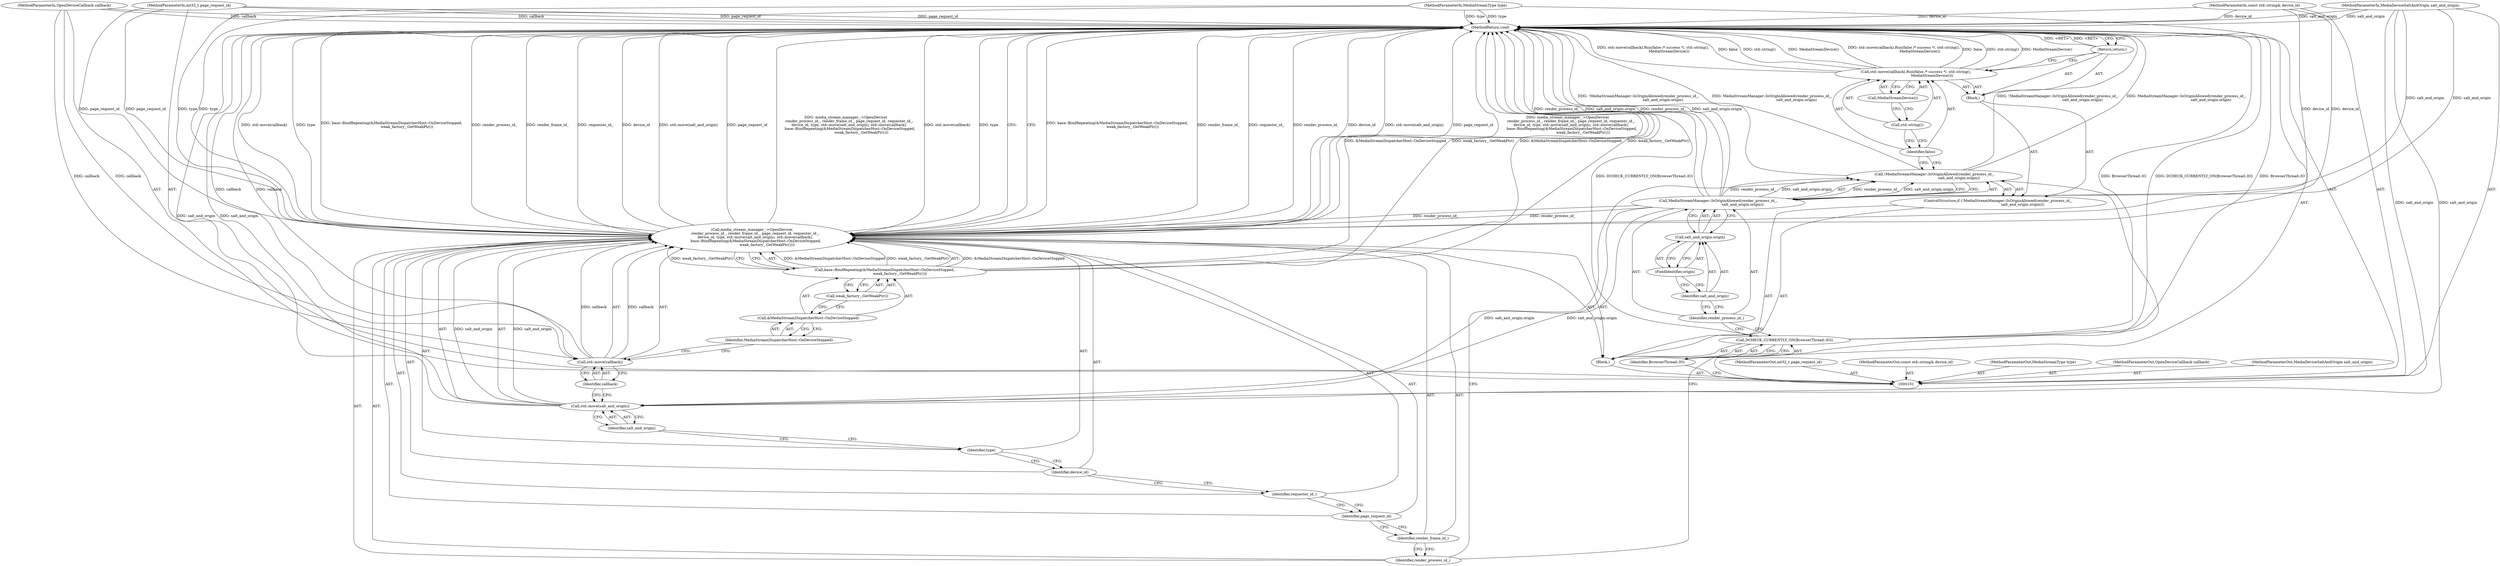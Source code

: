 digraph "0_Chrome_971548cdca2d4c0a6fedd3db0c94372c2a27eac3_5" {
"1000138" [label="(MethodReturn,void)"];
"1000119" [label="(Identifier,false)"];
"1000118" [label="(Call,std::move(callback).Run(false /* success */, std::string(),\n                            MediaStreamDevice()))"];
"1000120" [label="(Call,std::string())"];
"1000121" [label="(Call,MediaStreamDevice())"];
"1000122" [label="(Return,return;)"];
"1000123" [label="(Call,media_stream_manager_->OpenDevice(\n      render_process_id_, render_frame_id_, page_request_id, requester_id_,\n      device_id, type, std::move(salt_and_origin), std::move(callback),\n       base::BindRepeating(&MediaStreamDispatcherHost::OnDeviceStopped,\n                           weak_factory_.GetWeakPtr())))"];
"1000125" [label="(Identifier,render_frame_id_)"];
"1000126" [label="(Identifier,page_request_id)"];
"1000124" [label="(Identifier,render_process_id_)"];
"1000127" [label="(Identifier,requester_id_)"];
"1000129" [label="(Identifier,type)"];
"1000130" [label="(Call,std::move(salt_and_origin))"];
"1000131" [label="(Identifier,salt_and_origin)"];
"1000132" [label="(Call,std::move(callback))"];
"1000128" [label="(Identifier,device_id)"];
"1000133" [label="(Identifier,callback)"];
"1000135" [label="(Call,&MediaStreamDispatcherHost::OnDeviceStopped)"];
"1000136" [label="(Identifier,MediaStreamDispatcherHost::OnDeviceStopped)"];
"1000134" [label="(Call,base::BindRepeating(&MediaStreamDispatcherHost::OnDeviceStopped,\n                           weak_factory_.GetWeakPtr()))"];
"1000137" [label="(Call,weak_factory_.GetWeakPtr())"];
"1000102" [label="(MethodParameterIn,int32_t page_request_id)"];
"1000205" [label="(MethodParameterOut,int32_t page_request_id)"];
"1000103" [label="(MethodParameterIn,const std::string& device_id)"];
"1000206" [label="(MethodParameterOut,const std::string& device_id)"];
"1000104" [label="(MethodParameterIn,MediaStreamType type)"];
"1000207" [label="(MethodParameterOut,MediaStreamType type)"];
"1000105" [label="(MethodParameterIn,OpenDeviceCallback callback)"];
"1000208" [label="(MethodParameterOut,OpenDeviceCallback callback)"];
"1000106" [label="(MethodParameterIn,MediaDeviceSaltAndOrigin salt_and_origin)"];
"1000209" [label="(MethodParameterOut,MediaDeviceSaltAndOrigin salt_and_origin)"];
"1000107" [label="(Block,)"];
"1000108" [label="(Call,DCHECK_CURRENTLY_ON(BrowserThread::IO))"];
"1000109" [label="(Identifier,BrowserThread::IO)"];
"1000110" [label="(ControlStructure,if (!MediaStreamManager::IsOriginAllowed(render_process_id_,\n                                           salt_and_origin.origin)))"];
"1000113" [label="(Identifier,render_process_id_)"];
"1000111" [label="(Call,!MediaStreamManager::IsOriginAllowed(render_process_id_,\n                                           salt_and_origin.origin))"];
"1000112" [label="(Call,MediaStreamManager::IsOriginAllowed(render_process_id_,\n                                           salt_and_origin.origin))"];
"1000114" [label="(Call,salt_and_origin.origin)"];
"1000115" [label="(Identifier,salt_and_origin)"];
"1000116" [label="(FieldIdentifier,origin)"];
"1000117" [label="(Block,)"];
"1000138" -> "1000101"  [label="AST: "];
"1000138" -> "1000122"  [label="CFG: "];
"1000138" -> "1000123"  [label="CFG: "];
"1000122" -> "1000138"  [label="DDG: <RET>"];
"1000123" -> "1000138"  [label="DDG: render_frame_id_"];
"1000123" -> "1000138"  [label="DDG: requester_id_"];
"1000123" -> "1000138"  [label="DDG: device_id"];
"1000123" -> "1000138"  [label="DDG: std::move(salt_and_origin)"];
"1000123" -> "1000138"  [label="DDG: page_request_id"];
"1000123" -> "1000138"  [label="DDG: media_stream_manager_->OpenDevice(\n      render_process_id_, render_frame_id_, page_request_id, requester_id_,\n      device_id, type, std::move(salt_and_origin), std::move(callback),\n       base::BindRepeating(&MediaStreamDispatcherHost::OnDeviceStopped,\n                           weak_factory_.GetWeakPtr()))"];
"1000123" -> "1000138"  [label="DDG: std::move(callback)"];
"1000123" -> "1000138"  [label="DDG: type"];
"1000123" -> "1000138"  [label="DDG: base::BindRepeating(&MediaStreamDispatcherHost::OnDeviceStopped,\n                           weak_factory_.GetWeakPtr())"];
"1000123" -> "1000138"  [label="DDG: render_process_id_"];
"1000108" -> "1000138"  [label="DDG: DCHECK_CURRENTLY_ON(BrowserThread::IO)"];
"1000108" -> "1000138"  [label="DDG: BrowserThread::IO"];
"1000104" -> "1000138"  [label="DDG: type"];
"1000105" -> "1000138"  [label="DDG: callback"];
"1000112" -> "1000138"  [label="DDG: salt_and_origin.origin"];
"1000112" -> "1000138"  [label="DDG: render_process_id_"];
"1000118" -> "1000138"  [label="DDG: MediaStreamDevice()"];
"1000118" -> "1000138"  [label="DDG: std::move(callback).Run(false /* success */, std::string(),\n                            MediaStreamDevice())"];
"1000118" -> "1000138"  [label="DDG: false"];
"1000118" -> "1000138"  [label="DDG: std::string()"];
"1000111" -> "1000138"  [label="DDG: !MediaStreamManager::IsOriginAllowed(render_process_id_,\n                                           salt_and_origin.origin)"];
"1000111" -> "1000138"  [label="DDG: MediaStreamManager::IsOriginAllowed(render_process_id_,\n                                           salt_and_origin.origin)"];
"1000103" -> "1000138"  [label="DDG: device_id"];
"1000132" -> "1000138"  [label="DDG: callback"];
"1000102" -> "1000138"  [label="DDG: page_request_id"];
"1000134" -> "1000138"  [label="DDG: &MediaStreamDispatcherHost::OnDeviceStopped"];
"1000134" -> "1000138"  [label="DDG: weak_factory_.GetWeakPtr()"];
"1000106" -> "1000138"  [label="DDG: salt_and_origin"];
"1000130" -> "1000138"  [label="DDG: salt_and_origin"];
"1000119" -> "1000118"  [label="AST: "];
"1000119" -> "1000111"  [label="CFG: "];
"1000120" -> "1000119"  [label="CFG: "];
"1000118" -> "1000117"  [label="AST: "];
"1000118" -> "1000121"  [label="CFG: "];
"1000119" -> "1000118"  [label="AST: "];
"1000120" -> "1000118"  [label="AST: "];
"1000121" -> "1000118"  [label="AST: "];
"1000122" -> "1000118"  [label="CFG: "];
"1000118" -> "1000138"  [label="DDG: MediaStreamDevice()"];
"1000118" -> "1000138"  [label="DDG: std::move(callback).Run(false /* success */, std::string(),\n                            MediaStreamDevice())"];
"1000118" -> "1000138"  [label="DDG: false"];
"1000118" -> "1000138"  [label="DDG: std::string()"];
"1000120" -> "1000118"  [label="AST: "];
"1000120" -> "1000119"  [label="CFG: "];
"1000121" -> "1000120"  [label="CFG: "];
"1000121" -> "1000118"  [label="AST: "];
"1000121" -> "1000120"  [label="CFG: "];
"1000118" -> "1000121"  [label="CFG: "];
"1000122" -> "1000117"  [label="AST: "];
"1000122" -> "1000118"  [label="CFG: "];
"1000138" -> "1000122"  [label="CFG: "];
"1000122" -> "1000138"  [label="DDG: <RET>"];
"1000123" -> "1000107"  [label="AST: "];
"1000123" -> "1000134"  [label="CFG: "];
"1000124" -> "1000123"  [label="AST: "];
"1000125" -> "1000123"  [label="AST: "];
"1000126" -> "1000123"  [label="AST: "];
"1000127" -> "1000123"  [label="AST: "];
"1000128" -> "1000123"  [label="AST: "];
"1000129" -> "1000123"  [label="AST: "];
"1000130" -> "1000123"  [label="AST: "];
"1000132" -> "1000123"  [label="AST: "];
"1000134" -> "1000123"  [label="AST: "];
"1000138" -> "1000123"  [label="CFG: "];
"1000123" -> "1000138"  [label="DDG: render_frame_id_"];
"1000123" -> "1000138"  [label="DDG: requester_id_"];
"1000123" -> "1000138"  [label="DDG: device_id"];
"1000123" -> "1000138"  [label="DDG: std::move(salt_and_origin)"];
"1000123" -> "1000138"  [label="DDG: page_request_id"];
"1000123" -> "1000138"  [label="DDG: media_stream_manager_->OpenDevice(\n      render_process_id_, render_frame_id_, page_request_id, requester_id_,\n      device_id, type, std::move(salt_and_origin), std::move(callback),\n       base::BindRepeating(&MediaStreamDispatcherHost::OnDeviceStopped,\n                           weak_factory_.GetWeakPtr()))"];
"1000123" -> "1000138"  [label="DDG: std::move(callback)"];
"1000123" -> "1000138"  [label="DDG: type"];
"1000123" -> "1000138"  [label="DDG: base::BindRepeating(&MediaStreamDispatcherHost::OnDeviceStopped,\n                           weak_factory_.GetWeakPtr())"];
"1000123" -> "1000138"  [label="DDG: render_process_id_"];
"1000112" -> "1000123"  [label="DDG: render_process_id_"];
"1000102" -> "1000123"  [label="DDG: page_request_id"];
"1000103" -> "1000123"  [label="DDG: device_id"];
"1000104" -> "1000123"  [label="DDG: type"];
"1000130" -> "1000123"  [label="DDG: salt_and_origin"];
"1000132" -> "1000123"  [label="DDG: callback"];
"1000134" -> "1000123"  [label="DDG: &MediaStreamDispatcherHost::OnDeviceStopped"];
"1000134" -> "1000123"  [label="DDG: weak_factory_.GetWeakPtr()"];
"1000125" -> "1000123"  [label="AST: "];
"1000125" -> "1000124"  [label="CFG: "];
"1000126" -> "1000125"  [label="CFG: "];
"1000126" -> "1000123"  [label="AST: "];
"1000126" -> "1000125"  [label="CFG: "];
"1000127" -> "1000126"  [label="CFG: "];
"1000124" -> "1000123"  [label="AST: "];
"1000124" -> "1000111"  [label="CFG: "];
"1000125" -> "1000124"  [label="CFG: "];
"1000127" -> "1000123"  [label="AST: "];
"1000127" -> "1000126"  [label="CFG: "];
"1000128" -> "1000127"  [label="CFG: "];
"1000129" -> "1000123"  [label="AST: "];
"1000129" -> "1000128"  [label="CFG: "];
"1000131" -> "1000129"  [label="CFG: "];
"1000130" -> "1000123"  [label="AST: "];
"1000130" -> "1000131"  [label="CFG: "];
"1000131" -> "1000130"  [label="AST: "];
"1000133" -> "1000130"  [label="CFG: "];
"1000130" -> "1000138"  [label="DDG: salt_and_origin"];
"1000130" -> "1000123"  [label="DDG: salt_and_origin"];
"1000112" -> "1000130"  [label="DDG: salt_and_origin.origin"];
"1000106" -> "1000130"  [label="DDG: salt_and_origin"];
"1000131" -> "1000130"  [label="AST: "];
"1000131" -> "1000129"  [label="CFG: "];
"1000130" -> "1000131"  [label="CFG: "];
"1000132" -> "1000123"  [label="AST: "];
"1000132" -> "1000133"  [label="CFG: "];
"1000133" -> "1000132"  [label="AST: "];
"1000136" -> "1000132"  [label="CFG: "];
"1000132" -> "1000138"  [label="DDG: callback"];
"1000132" -> "1000123"  [label="DDG: callback"];
"1000105" -> "1000132"  [label="DDG: callback"];
"1000128" -> "1000123"  [label="AST: "];
"1000128" -> "1000127"  [label="CFG: "];
"1000129" -> "1000128"  [label="CFG: "];
"1000133" -> "1000132"  [label="AST: "];
"1000133" -> "1000130"  [label="CFG: "];
"1000132" -> "1000133"  [label="CFG: "];
"1000135" -> "1000134"  [label="AST: "];
"1000135" -> "1000136"  [label="CFG: "];
"1000136" -> "1000135"  [label="AST: "];
"1000137" -> "1000135"  [label="CFG: "];
"1000136" -> "1000135"  [label="AST: "];
"1000136" -> "1000132"  [label="CFG: "];
"1000135" -> "1000136"  [label="CFG: "];
"1000134" -> "1000123"  [label="AST: "];
"1000134" -> "1000137"  [label="CFG: "];
"1000135" -> "1000134"  [label="AST: "];
"1000137" -> "1000134"  [label="AST: "];
"1000123" -> "1000134"  [label="CFG: "];
"1000134" -> "1000138"  [label="DDG: &MediaStreamDispatcherHost::OnDeviceStopped"];
"1000134" -> "1000138"  [label="DDG: weak_factory_.GetWeakPtr()"];
"1000134" -> "1000123"  [label="DDG: &MediaStreamDispatcherHost::OnDeviceStopped"];
"1000134" -> "1000123"  [label="DDG: weak_factory_.GetWeakPtr()"];
"1000137" -> "1000134"  [label="AST: "];
"1000137" -> "1000135"  [label="CFG: "];
"1000134" -> "1000137"  [label="CFG: "];
"1000102" -> "1000101"  [label="AST: "];
"1000102" -> "1000138"  [label="DDG: page_request_id"];
"1000102" -> "1000123"  [label="DDG: page_request_id"];
"1000205" -> "1000101"  [label="AST: "];
"1000103" -> "1000101"  [label="AST: "];
"1000103" -> "1000138"  [label="DDG: device_id"];
"1000103" -> "1000123"  [label="DDG: device_id"];
"1000206" -> "1000101"  [label="AST: "];
"1000104" -> "1000101"  [label="AST: "];
"1000104" -> "1000138"  [label="DDG: type"];
"1000104" -> "1000123"  [label="DDG: type"];
"1000207" -> "1000101"  [label="AST: "];
"1000105" -> "1000101"  [label="AST: "];
"1000105" -> "1000138"  [label="DDG: callback"];
"1000105" -> "1000132"  [label="DDG: callback"];
"1000208" -> "1000101"  [label="AST: "];
"1000106" -> "1000101"  [label="AST: "];
"1000106" -> "1000138"  [label="DDG: salt_and_origin"];
"1000106" -> "1000112"  [label="DDG: salt_and_origin"];
"1000106" -> "1000130"  [label="DDG: salt_and_origin"];
"1000209" -> "1000101"  [label="AST: "];
"1000107" -> "1000101"  [label="AST: "];
"1000108" -> "1000107"  [label="AST: "];
"1000110" -> "1000107"  [label="AST: "];
"1000123" -> "1000107"  [label="AST: "];
"1000108" -> "1000107"  [label="AST: "];
"1000108" -> "1000109"  [label="CFG: "];
"1000109" -> "1000108"  [label="AST: "];
"1000113" -> "1000108"  [label="CFG: "];
"1000108" -> "1000138"  [label="DDG: DCHECK_CURRENTLY_ON(BrowserThread::IO)"];
"1000108" -> "1000138"  [label="DDG: BrowserThread::IO"];
"1000109" -> "1000108"  [label="AST: "];
"1000109" -> "1000101"  [label="CFG: "];
"1000108" -> "1000109"  [label="CFG: "];
"1000110" -> "1000107"  [label="AST: "];
"1000111" -> "1000110"  [label="AST: "];
"1000117" -> "1000110"  [label="AST: "];
"1000113" -> "1000112"  [label="AST: "];
"1000113" -> "1000108"  [label="CFG: "];
"1000115" -> "1000113"  [label="CFG: "];
"1000111" -> "1000110"  [label="AST: "];
"1000111" -> "1000112"  [label="CFG: "];
"1000112" -> "1000111"  [label="AST: "];
"1000119" -> "1000111"  [label="CFG: "];
"1000124" -> "1000111"  [label="CFG: "];
"1000111" -> "1000138"  [label="DDG: !MediaStreamManager::IsOriginAllowed(render_process_id_,\n                                           salt_and_origin.origin)"];
"1000111" -> "1000138"  [label="DDG: MediaStreamManager::IsOriginAllowed(render_process_id_,\n                                           salt_and_origin.origin)"];
"1000112" -> "1000111"  [label="DDG: render_process_id_"];
"1000112" -> "1000111"  [label="DDG: salt_and_origin.origin"];
"1000112" -> "1000111"  [label="AST: "];
"1000112" -> "1000114"  [label="CFG: "];
"1000113" -> "1000112"  [label="AST: "];
"1000114" -> "1000112"  [label="AST: "];
"1000111" -> "1000112"  [label="CFG: "];
"1000112" -> "1000138"  [label="DDG: salt_and_origin.origin"];
"1000112" -> "1000138"  [label="DDG: render_process_id_"];
"1000112" -> "1000111"  [label="DDG: render_process_id_"];
"1000112" -> "1000111"  [label="DDG: salt_and_origin.origin"];
"1000106" -> "1000112"  [label="DDG: salt_and_origin"];
"1000112" -> "1000123"  [label="DDG: render_process_id_"];
"1000112" -> "1000130"  [label="DDG: salt_and_origin.origin"];
"1000114" -> "1000112"  [label="AST: "];
"1000114" -> "1000116"  [label="CFG: "];
"1000115" -> "1000114"  [label="AST: "];
"1000116" -> "1000114"  [label="AST: "];
"1000112" -> "1000114"  [label="CFG: "];
"1000115" -> "1000114"  [label="AST: "];
"1000115" -> "1000113"  [label="CFG: "];
"1000116" -> "1000115"  [label="CFG: "];
"1000116" -> "1000114"  [label="AST: "];
"1000116" -> "1000115"  [label="CFG: "];
"1000114" -> "1000116"  [label="CFG: "];
"1000117" -> "1000110"  [label="AST: "];
"1000118" -> "1000117"  [label="AST: "];
"1000122" -> "1000117"  [label="AST: "];
}

